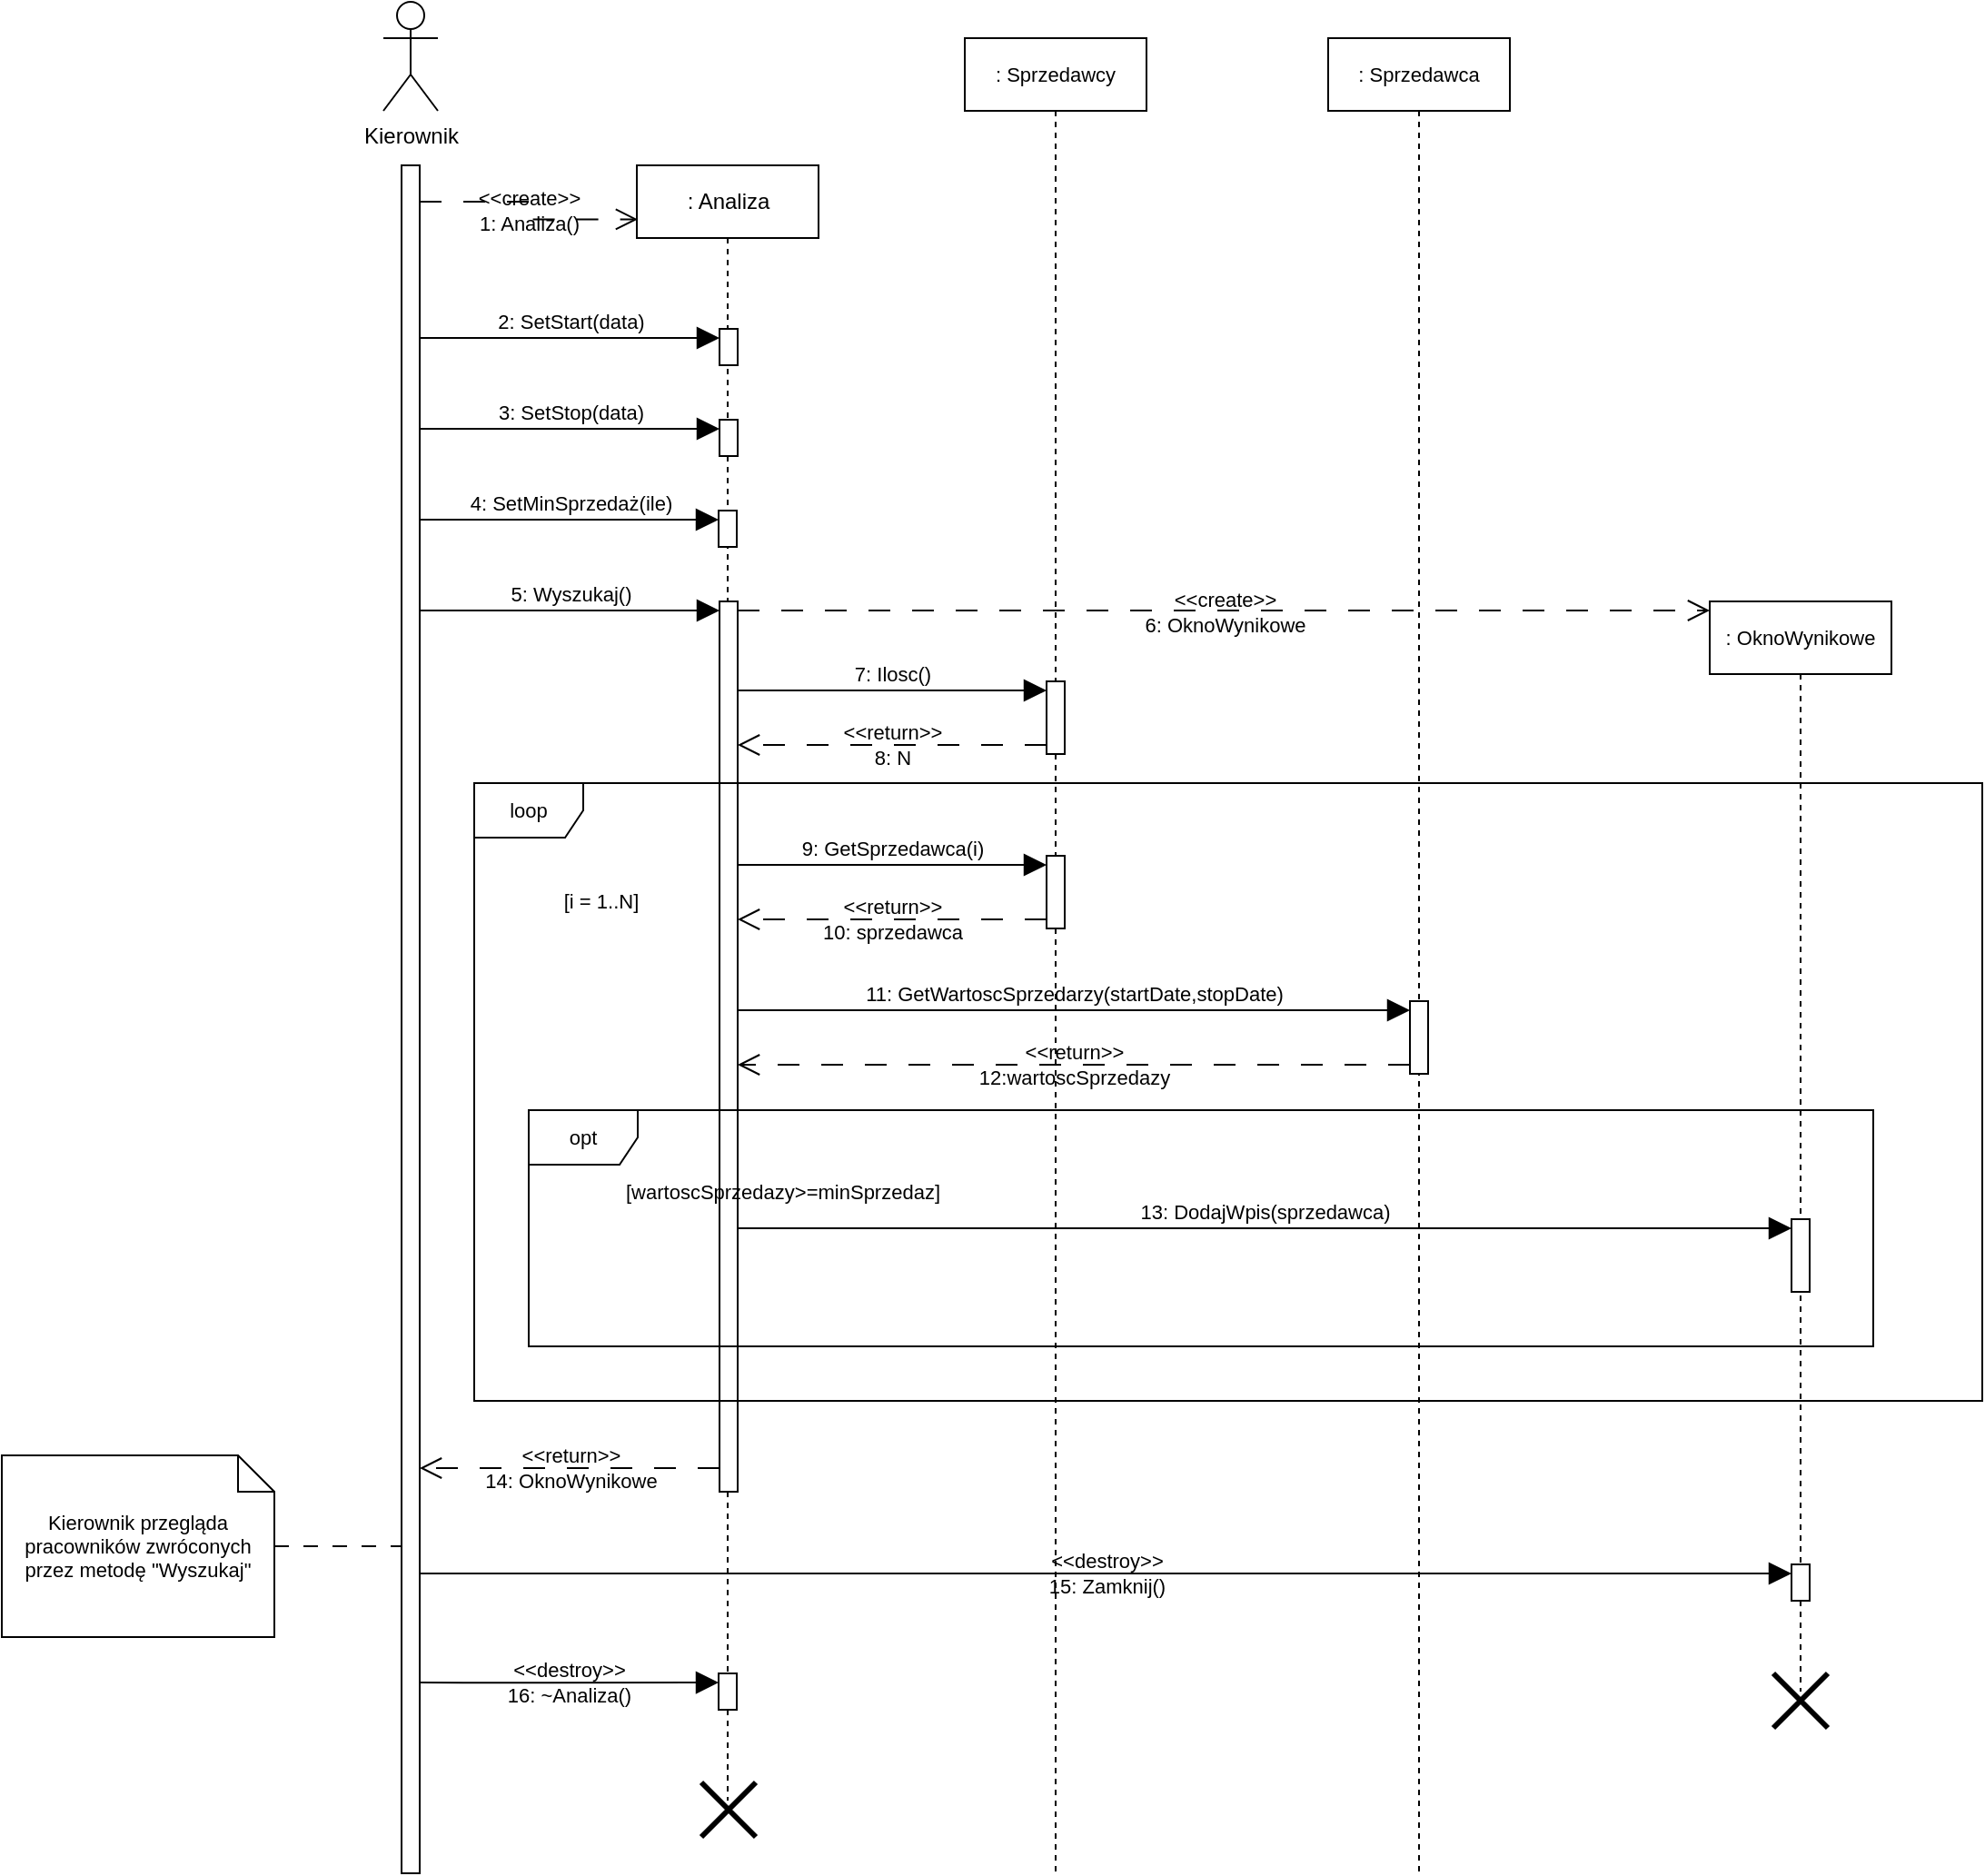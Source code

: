 <mxfile version="24.2.5" type="github">
  <diagram name="Strona-1" id="6HEF1GnL_TAOPBPJePpq">
    <mxGraphModel dx="2610" dy="774" grid="1" gridSize="10" guides="1" tooltips="1" connect="1" arrows="1" fold="1" page="1" pageScale="1" pageWidth="1169" pageHeight="827" math="0" shadow="0">
      <root>
        <mxCell id="0" />
        <mxCell id="1" parent="0" />
        <mxCell id="hnexhWfBX2Nl8GVU3vhV-1" value="Kierownik" style="shape=umlActor;verticalLabelPosition=bottom;verticalAlign=top;html=1;" parent="1" vertex="1">
          <mxGeometry x="100" y="20" width="30" height="60" as="geometry" />
        </mxCell>
        <mxCell id="hnexhWfBX2Nl8GVU3vhV-5" value="&amp;lt;&amp;lt;create&amp;gt;&amp;gt;&lt;div&gt;1: Analiza()&lt;/div&gt;" style="edgeStyle=orthogonalEdgeStyle;rounded=0;orthogonalLoop=1;jettySize=auto;html=1;curved=0;entryX=0.005;entryY=0.033;entryDx=0;entryDy=0;entryPerimeter=0;endArrow=open;endFill=0;endSize=10;labelBackgroundColor=none;dashed=1;dashPattern=12 12;" parent="1" source="hnexhWfBX2Nl8GVU3vhV-2" target="hnexhWfBX2Nl8GVU3vhV-6" edge="1">
          <mxGeometry relative="1" as="geometry">
            <mxPoint x="230" y="110" as="targetPoint" />
            <Array as="points">
              <mxPoint x="180" y="130" />
            </Array>
          </mxGeometry>
        </mxCell>
        <mxCell id="hnexhWfBX2Nl8GVU3vhV-2" value="" style="html=1;points=[[0,0,0,0,5],[0,1,0,0,-5],[1,0,0,0,5],[1,1,0,0,-5]];perimeter=orthogonalPerimeter;outlineConnect=0;targetShapes=umlLifeline;portConstraint=eastwest;newEdgeStyle={&quot;curved&quot;:0,&quot;rounded&quot;:0};" parent="1" vertex="1">
          <mxGeometry x="110" y="110" width="10" height="940" as="geometry" />
        </mxCell>
        <mxCell id="hnexhWfBX2Nl8GVU3vhV-6" value=": Analiza" style="shape=umlLifeline;perimeter=lifelinePerimeter;whiteSpace=wrap;html=1;container=1;dropTarget=0;collapsible=0;recursiveResize=0;outlineConnect=0;portConstraint=eastwest;newEdgeStyle={&quot;curved&quot;:0,&quot;rounded&quot;:0};" parent="1" vertex="1">
          <mxGeometry x="239.5" y="110" width="100" height="900" as="geometry" />
        </mxCell>
        <mxCell id="hnexhWfBX2Nl8GVU3vhV-7" value="" style="html=1;points=[[0,0,0,0,5],[0,1,0,0,-5],[1,0,0,0,5],[1,1,0,0,-5]];perimeter=orthogonalPerimeter;outlineConnect=0;targetShapes=umlLifeline;portConstraint=eastwest;newEdgeStyle={&quot;curved&quot;:0,&quot;rounded&quot;:0};" parent="hnexhWfBX2Nl8GVU3vhV-6" vertex="1">
          <mxGeometry x="45.5" y="90" width="10" height="20" as="geometry" />
        </mxCell>
        <mxCell id="hnexhWfBX2Nl8GVU3vhV-11" value="" style="html=1;points=[[0,0,0,0,5],[0,1,0,0,-5],[1,0,0,0,5],[1,1,0,0,-5]];perimeter=orthogonalPerimeter;outlineConnect=0;targetShapes=umlLifeline;portConstraint=eastwest;newEdgeStyle={&quot;curved&quot;:0,&quot;rounded&quot;:0};" parent="hnexhWfBX2Nl8GVU3vhV-6" vertex="1">
          <mxGeometry x="45.5" y="140" width="10" height="20" as="geometry" />
        </mxCell>
        <mxCell id="hnexhWfBX2Nl8GVU3vhV-13" value="" style="html=1;points=[[0,0,0,0,5],[0,1,0,0,-5],[1,0,0,0,5],[1,1,0,0,-5]];perimeter=orthogonalPerimeter;outlineConnect=0;targetShapes=umlLifeline;portConstraint=eastwest;newEdgeStyle={&quot;curved&quot;:0,&quot;rounded&quot;:0};" parent="hnexhWfBX2Nl8GVU3vhV-6" vertex="1">
          <mxGeometry x="45" y="190" width="10" height="20" as="geometry" />
        </mxCell>
        <mxCell id="hnexhWfBX2Nl8GVU3vhV-21" value="&amp;lt;&amp;lt;create&amp;gt;&amp;gt;&lt;div&gt;6: OknoWynikowe&lt;/div&gt;" style="edgeStyle=orthogonalEdgeStyle;curved=0;rounded=0;orthogonalLoop=1;jettySize=auto;html=1;exitX=1;exitY=0;exitDx=0;exitDy=5;exitPerimeter=0;strokeColor=default;align=center;verticalAlign=middle;fontFamily=Helvetica;fontSize=11;fontColor=default;labelBackgroundColor=none;endArrow=open;endFill=0;endSize=10;dashed=1;dashPattern=12 12;" parent="hnexhWfBX2Nl8GVU3vhV-6" source="hnexhWfBX2Nl8GVU3vhV-15" edge="1">
          <mxGeometry relative="1" as="geometry">
            <mxPoint x="590.5" y="245" as="targetPoint" />
          </mxGeometry>
        </mxCell>
        <mxCell id="hnexhWfBX2Nl8GVU3vhV-15" value="" style="html=1;points=[[0,0,0,0,5],[0,1,0,0,-5],[1,0,0,0,5],[1,1,0,0,-5]];perimeter=orthogonalPerimeter;outlineConnect=0;targetShapes=umlLifeline;portConstraint=eastwest;newEdgeStyle={&quot;curved&quot;:0,&quot;rounded&quot;:0};fontFamily=Helvetica;fontSize=11;fontColor=default;labelBackgroundColor=none;" parent="hnexhWfBX2Nl8GVU3vhV-6" vertex="1">
          <mxGeometry x="45.5" y="240" width="10" height="490" as="geometry" />
        </mxCell>
        <mxCell id="hnexhWfBX2Nl8GVU3vhV-44" value="" style="html=1;points=[[0,0,0,0,5],[0,1,0,0,-5],[1,0,0,0,5],[1,1,0,0,-5]];perimeter=orthogonalPerimeter;outlineConnect=0;targetShapes=umlLifeline;portConstraint=eastwest;newEdgeStyle={&quot;curved&quot;:0,&quot;rounded&quot;:0};" parent="hnexhWfBX2Nl8GVU3vhV-6" vertex="1">
          <mxGeometry x="45" y="830" width="10" height="20" as="geometry" />
        </mxCell>
        <mxCell id="hnexhWfBX2Nl8GVU3vhV-8" value="2: SetStart(data)" style="edgeStyle=orthogonalEdgeStyle;rounded=0;orthogonalLoop=1;jettySize=auto;html=1;curved=0;entryX=0;entryY=0;entryDx=0;entryDy=5;entryPerimeter=0;endArrow=block;endFill=1;endSize=10;labelBackgroundColor=none;verticalAlign=bottom;" parent="1" source="hnexhWfBX2Nl8GVU3vhV-2" target="hnexhWfBX2Nl8GVU3vhV-7" edge="1">
          <mxGeometry relative="1" as="geometry">
            <Array as="points">
              <mxPoint x="180" y="205" />
              <mxPoint x="180" y="205" />
            </Array>
          </mxGeometry>
        </mxCell>
        <mxCell id="hnexhWfBX2Nl8GVU3vhV-12" value="3: SetStop(data)" style="edgeStyle=orthogonalEdgeStyle;curved=0;rounded=0;orthogonalLoop=1;jettySize=auto;html=1;entryX=0;entryY=0;entryDx=0;entryDy=5;entryPerimeter=0;strokeColor=default;align=center;verticalAlign=bottom;fontFamily=Helvetica;fontSize=11;fontColor=default;labelBackgroundColor=none;endArrow=block;endFill=1;endSize=10;" parent="1" source="hnexhWfBX2Nl8GVU3vhV-2" target="hnexhWfBX2Nl8GVU3vhV-11" edge="1">
          <mxGeometry relative="1" as="geometry">
            <Array as="points">
              <mxPoint x="180" y="255" />
              <mxPoint x="180" y="255" />
            </Array>
          </mxGeometry>
        </mxCell>
        <mxCell id="hnexhWfBX2Nl8GVU3vhV-14" value="4: SetMinSprzedaż(ile)" style="edgeStyle=orthogonalEdgeStyle;curved=0;rounded=0;orthogonalLoop=1;jettySize=auto;html=1;entryX=0;entryY=0;entryDx=0;entryDy=5;entryPerimeter=0;strokeColor=default;align=center;verticalAlign=bottom;fontFamily=Helvetica;fontSize=11;fontColor=default;labelBackgroundColor=none;endArrow=block;endFill=1;endSize=10;" parent="1" source="hnexhWfBX2Nl8GVU3vhV-2" target="hnexhWfBX2Nl8GVU3vhV-13" edge="1">
          <mxGeometry relative="1" as="geometry">
            <Array as="points">
              <mxPoint x="170" y="305" />
              <mxPoint x="170" y="305" />
            </Array>
          </mxGeometry>
        </mxCell>
        <mxCell id="hnexhWfBX2Nl8GVU3vhV-16" value="5: Wyszukaj()" style="edgeStyle=orthogonalEdgeStyle;curved=0;rounded=0;orthogonalLoop=1;jettySize=auto;html=1;entryX=0;entryY=0;entryDx=0;entryDy=5;entryPerimeter=0;strokeColor=default;align=center;verticalAlign=bottom;fontFamily=Helvetica;fontSize=11;fontColor=default;labelBackgroundColor=none;endArrow=block;endFill=1;endSize=10;" parent="1" source="hnexhWfBX2Nl8GVU3vhV-2" target="hnexhWfBX2Nl8GVU3vhV-15" edge="1">
          <mxGeometry relative="1" as="geometry">
            <Array as="points">
              <mxPoint x="160" y="355" />
              <mxPoint x="160" y="355" />
            </Array>
          </mxGeometry>
        </mxCell>
        <mxCell id="hnexhWfBX2Nl8GVU3vhV-17" value=": Sprzedawcy" style="shape=umlLifeline;perimeter=lifelinePerimeter;whiteSpace=wrap;html=1;container=1;dropTarget=0;collapsible=0;recursiveResize=0;outlineConnect=0;portConstraint=eastwest;newEdgeStyle={&quot;curved&quot;:0,&quot;rounded&quot;:0};fontFamily=Helvetica;fontSize=11;fontColor=default;labelBackgroundColor=none;" parent="1" vertex="1">
          <mxGeometry x="420" y="40" width="100" height="1010" as="geometry" />
        </mxCell>
        <mxCell id="hnexhWfBX2Nl8GVU3vhV-19" value=": Sprzedawca" style="shape=umlLifeline;perimeter=lifelinePerimeter;whiteSpace=wrap;html=1;container=1;dropTarget=0;collapsible=0;recursiveResize=0;outlineConnect=0;portConstraint=eastwest;newEdgeStyle={&quot;curved&quot;:0,&quot;rounded&quot;:0};fontFamily=Helvetica;fontSize=11;fontColor=default;labelBackgroundColor=none;" parent="1" vertex="1">
          <mxGeometry x="620" y="40" width="100" height="1010" as="geometry" />
        </mxCell>
        <mxCell id="hnexhWfBX2Nl8GVU3vhV-20" value=": OknoWynikowe" style="shape=umlLifeline;perimeter=lifelinePerimeter;whiteSpace=wrap;html=1;container=1;dropTarget=0;collapsible=0;recursiveResize=0;outlineConnect=0;portConstraint=eastwest;newEdgeStyle={&quot;curved&quot;:0,&quot;rounded&quot;:0};fontFamily=Helvetica;fontSize=11;fontColor=default;labelBackgroundColor=none;" parent="1" vertex="1">
          <mxGeometry x="830" y="350" width="100" height="600" as="geometry" />
        </mxCell>
        <mxCell id="hnexhWfBX2Nl8GVU3vhV-42" value="" style="html=1;points=[[0,0,0,0,5],[0,1,0,0,-5],[1,0,0,0,5],[1,1,0,0,-5]];perimeter=orthogonalPerimeter;outlineConnect=0;targetShapes=umlLifeline;portConstraint=eastwest;newEdgeStyle={&quot;curved&quot;:0,&quot;rounded&quot;:0};" parent="hnexhWfBX2Nl8GVU3vhV-20" vertex="1">
          <mxGeometry x="45" y="530" width="10" height="20" as="geometry" />
        </mxCell>
        <mxCell id="hnexhWfBX2Nl8GVU3vhV-27" value="loop" style="shape=umlFrame;whiteSpace=wrap;html=1;pointerEvents=0;fontFamily=Helvetica;fontSize=11;fontColor=default;labelBackgroundColor=none;" parent="1" vertex="1">
          <mxGeometry x="150" y="450" width="830" height="340" as="geometry" />
        </mxCell>
        <mxCell id="hnexhWfBX2Nl8GVU3vhV-28" value="[i = 1..N]" style="text;strokeColor=none;align=center;fillColor=none;html=1;verticalAlign=middle;whiteSpace=wrap;rounded=0;fontFamily=Helvetica;fontSize=11;fontColor=default;labelBackgroundColor=none;" parent="1" vertex="1">
          <mxGeometry x="190" y="500" width="60" height="30" as="geometry" />
        </mxCell>
        <mxCell id="hnexhWfBX2Nl8GVU3vhV-34" value="" style="html=1;points=[[0,0,0,0,5],[0,1,0,0,-5],[1,0,0,0,5],[1,1,0,0,-5]];perimeter=orthogonalPerimeter;outlineConnect=0;targetShapes=umlLifeline;portConstraint=eastwest;newEdgeStyle={&quot;curved&quot;:0,&quot;rounded&quot;:0};fontFamily=Helvetica;fontSize=11;fontColor=default;labelBackgroundColor=none;" parent="1" vertex="1">
          <mxGeometry x="875" y="690" width="10" height="40" as="geometry" />
        </mxCell>
        <mxCell id="hnexhWfBX2Nl8GVU3vhV-35" value="opt" style="shape=umlFrame;whiteSpace=wrap;html=1;pointerEvents=0;fontFamily=Helvetica;fontSize=11;fontColor=default;labelBackgroundColor=none;" parent="1" vertex="1">
          <mxGeometry x="180" y="630" width="740" height="130" as="geometry" />
        </mxCell>
        <mxCell id="hnexhWfBX2Nl8GVU3vhV-36" value="[wartoscSprzedazy&amp;gt;=minSprzedaz]" style="text;strokeColor=none;align=center;fillColor=none;html=1;verticalAlign=middle;whiteSpace=wrap;rounded=0;fontFamily=Helvetica;fontSize=11;fontColor=default;labelBackgroundColor=none;" parent="1" vertex="1">
          <mxGeometry x="230" y="660" width="180" height="30" as="geometry" />
        </mxCell>
        <mxCell id="hnexhWfBX2Nl8GVU3vhV-37" value="13: DodajWpis(sprzedawca)" style="edgeStyle=orthogonalEdgeStyle;curved=0;rounded=0;orthogonalLoop=1;jettySize=auto;html=1;entryX=0;entryY=0;entryDx=0;entryDy=5;entryPerimeter=0;strokeColor=default;align=center;verticalAlign=bottom;fontFamily=Helvetica;fontSize=11;fontColor=default;labelBackgroundColor=none;endArrow=block;endFill=1;endSize=10;" parent="1" target="hnexhWfBX2Nl8GVU3vhV-34" edge="1">
          <mxGeometry relative="1" as="geometry">
            <Array as="points">
              <mxPoint x="430" y="695" />
              <mxPoint x="430" y="695" />
            </Array>
            <mxPoint x="295" y="695" as="sourcePoint" />
          </mxGeometry>
        </mxCell>
        <mxCell id="hnexhWfBX2Nl8GVU3vhV-38" value="&amp;lt;&amp;lt;return&amp;gt;&amp;gt;&lt;div&gt;14: OknoWynikowe&lt;/div&gt;" style="edgeStyle=orthogonalEdgeStyle;curved=0;rounded=0;orthogonalLoop=1;jettySize=auto;html=1;exitX=0;exitY=1;exitDx=0;exitDy=-5;exitPerimeter=0;strokeColor=default;align=center;verticalAlign=middle;fontFamily=Helvetica;fontSize=11;fontColor=default;labelBackgroundColor=none;endArrow=open;endFill=0;endSize=10;dashed=1;dashPattern=12 12;" parent="1" edge="1">
          <mxGeometry relative="1" as="geometry">
            <Array as="points">
              <mxPoint x="200" y="827" />
              <mxPoint x="200" y="827" />
            </Array>
            <mxPoint x="285" y="827" as="sourcePoint" />
            <mxPoint x="120" y="827" as="targetPoint" />
          </mxGeometry>
        </mxCell>
        <mxCell id="hnexhWfBX2Nl8GVU3vhV-40" style="edgeStyle=orthogonalEdgeStyle;curved=0;rounded=0;orthogonalLoop=1;jettySize=auto;html=1;strokeColor=default;align=center;verticalAlign=bottom;fontFamily=Helvetica;fontSize=11;fontColor=default;labelBackgroundColor=none;endArrow=none;endFill=0;endSize=10;dashed=1;dashPattern=8 8;" parent="1" source="hnexhWfBX2Nl8GVU3vhV-39" edge="1">
          <mxGeometry relative="1" as="geometry">
            <Array as="points">
              <mxPoint x="70" y="870" />
              <mxPoint x="70" y="870" />
            </Array>
            <mxPoint x="110" y="870" as="targetPoint" />
          </mxGeometry>
        </mxCell>
        <mxCell id="hnexhWfBX2Nl8GVU3vhV-39" value="Kierownik przegląda pracowników zwróconych przez metodę &quot;Wyszukaj&quot;" style="shape=note;size=20;whiteSpace=wrap;html=1;fontFamily=Helvetica;fontSize=11;fontColor=default;labelBackgroundColor=none;" parent="1" vertex="1">
          <mxGeometry x="-110" y="820" width="150" height="100" as="geometry" />
        </mxCell>
        <mxCell id="hnexhWfBX2Nl8GVU3vhV-43" value="&amp;lt;&amp;lt;destroy&amp;gt;&amp;gt;&lt;div&gt;15: Zamknij()&lt;/div&gt;" style="edgeStyle=orthogonalEdgeStyle;curved=0;rounded=0;orthogonalLoop=1;jettySize=auto;html=1;entryX=0;entryY=0;entryDx=0;entryDy=5;entryPerimeter=0;strokeColor=default;align=center;verticalAlign=middle;fontFamily=Helvetica;fontSize=11;fontColor=default;labelBackgroundColor=none;endArrow=block;endFill=1;endSize=10;" parent="1" target="hnexhWfBX2Nl8GVU3vhV-42" edge="1">
          <mxGeometry relative="1" as="geometry">
            <Array as="points">
              <mxPoint x="470" y="885" />
              <mxPoint x="470" y="885" />
            </Array>
            <mxPoint x="120" y="885" as="sourcePoint" />
          </mxGeometry>
        </mxCell>
        <mxCell id="hnexhWfBX2Nl8GVU3vhV-45" value="&amp;lt;&amp;lt;destroy&amp;gt;&amp;gt;&lt;div&gt;16: ~Analiza()&lt;/div&gt;" style="edgeStyle=orthogonalEdgeStyle;curved=0;rounded=0;orthogonalLoop=1;jettySize=auto;html=1;entryX=0;entryY=0;entryDx=0;entryDy=5;entryPerimeter=0;strokeColor=default;align=center;verticalAlign=middle;fontFamily=Helvetica;fontSize=11;fontColor=default;labelBackgroundColor=none;endArrow=block;endFill=1;endSize=10;" parent="1" target="hnexhWfBX2Nl8GVU3vhV-44" edge="1">
          <mxGeometry relative="1" as="geometry">
            <mxPoint x="120" y="945.053" as="sourcePoint" />
            <Array as="points">
              <mxPoint x="190" y="945" />
              <mxPoint x="190" y="945" />
            </Array>
          </mxGeometry>
        </mxCell>
        <mxCell id="hnexhWfBX2Nl8GVU3vhV-47" value="" style="shape=umlDestroy;whiteSpace=wrap;html=1;strokeWidth=3;targetShapes=umlLifeline;fontFamily=Helvetica;fontSize=11;fontColor=default;labelBackgroundColor=none;" parent="1" vertex="1">
          <mxGeometry x="865" y="940" width="30" height="30" as="geometry" />
        </mxCell>
        <mxCell id="hnexhWfBX2Nl8GVU3vhV-46" value="" style="shape=umlDestroy;whiteSpace=wrap;html=1;strokeWidth=3;targetShapes=umlLifeline;fontFamily=Helvetica;fontSize=11;fontColor=default;labelBackgroundColor=none;" parent="1" vertex="1">
          <mxGeometry x="275" y="1000" width="30" height="30" as="geometry" />
        </mxCell>
        <mxCell id="hnexhWfBX2Nl8GVU3vhV-22" value="" style="html=1;points=[[0,0,0,0,5],[0,1,0,0,-5],[1,0,0,0,5],[1,1,0,0,-5]];perimeter=orthogonalPerimeter;outlineConnect=0;targetShapes=umlLifeline;portConstraint=eastwest;newEdgeStyle={&quot;curved&quot;:0,&quot;rounded&quot;:0};fontFamily=Helvetica;fontSize=11;fontColor=default;labelBackgroundColor=none;" parent="1" vertex="1">
          <mxGeometry x="465" y="394" width="10" height="40" as="geometry" />
        </mxCell>
        <mxCell id="hnexhWfBX2Nl8GVU3vhV-23" value="7: Ilosc()" style="edgeStyle=orthogonalEdgeStyle;curved=0;rounded=0;orthogonalLoop=1;jettySize=auto;html=1;entryX=0;entryY=0;entryDx=0;entryDy=5;entryPerimeter=0;strokeColor=default;align=center;verticalAlign=bottom;fontFamily=Helvetica;fontSize=11;fontColor=default;labelBackgroundColor=none;endArrow=block;endFill=1;endSize=10;" parent="1" target="hnexhWfBX2Nl8GVU3vhV-22" edge="1">
          <mxGeometry relative="1" as="geometry">
            <mxPoint x="295" y="399.0" as="sourcePoint" />
            <Array as="points">
              <mxPoint x="370" y="399" />
              <mxPoint x="370" y="399" />
            </Array>
          </mxGeometry>
        </mxCell>
        <mxCell id="hnexhWfBX2Nl8GVU3vhV-24" value="&amp;lt;&amp;lt;return&amp;gt;&amp;gt;&lt;div&gt;8: N&lt;/div&gt;" style="edgeStyle=orthogonalEdgeStyle;curved=0;rounded=0;orthogonalLoop=1;jettySize=auto;html=1;exitX=0;exitY=1;exitDx=0;exitDy=-5;exitPerimeter=0;strokeColor=default;align=center;verticalAlign=middle;fontFamily=Helvetica;fontSize=11;fontColor=default;labelBackgroundColor=none;endArrow=open;endFill=0;endSize=10;dashed=1;dashPattern=12 12;" parent="1" source="hnexhWfBX2Nl8GVU3vhV-22" edge="1">
          <mxGeometry relative="1" as="geometry">
            <mxPoint x="295" y="429.0" as="targetPoint" />
            <Array as="points">
              <mxPoint x="410" y="429" />
              <mxPoint x="410" y="429" />
            </Array>
          </mxGeometry>
        </mxCell>
        <mxCell id="hnexhWfBX2Nl8GVU3vhV-25" value="" style="html=1;points=[[0,0,0,0,5],[0,1,0,0,-5],[1,0,0,0,5],[1,1,0,0,-5]];perimeter=orthogonalPerimeter;outlineConnect=0;targetShapes=umlLifeline;portConstraint=eastwest;newEdgeStyle={&quot;curved&quot;:0,&quot;rounded&quot;:0};fontFamily=Helvetica;fontSize=11;fontColor=default;labelBackgroundColor=none;" parent="1" vertex="1">
          <mxGeometry x="465" y="490" width="10" height="40" as="geometry" />
        </mxCell>
        <mxCell id="hnexhWfBX2Nl8GVU3vhV-26" value="9: GetSprzedawca(i)" style="edgeStyle=orthogonalEdgeStyle;curved=0;rounded=0;orthogonalLoop=1;jettySize=auto;html=1;entryX=0;entryY=0;entryDx=0;entryDy=5;entryPerimeter=0;strokeColor=default;align=center;verticalAlign=bottom;fontFamily=Helvetica;fontSize=11;fontColor=default;labelBackgroundColor=none;endArrow=block;endFill=1;endSize=10;" parent="1" target="hnexhWfBX2Nl8GVU3vhV-25" edge="1">
          <mxGeometry relative="1" as="geometry">
            <mxPoint x="295" y="495.0" as="sourcePoint" />
            <Array as="points">
              <mxPoint x="340" y="495" />
              <mxPoint x="340" y="495" />
            </Array>
          </mxGeometry>
        </mxCell>
        <mxCell id="hnexhWfBX2Nl8GVU3vhV-29" value="&amp;lt;&amp;lt;return&amp;gt;&amp;gt;&lt;div&gt;10: sprzedawca&lt;/div&gt;" style="edgeStyle=orthogonalEdgeStyle;curved=0;rounded=0;orthogonalLoop=1;jettySize=auto;html=1;exitX=0;exitY=1;exitDx=0;exitDy=-5;exitPerimeter=0;strokeColor=default;align=center;verticalAlign=middle;fontFamily=Helvetica;fontSize=11;fontColor=default;labelBackgroundColor=none;endArrow=open;endFill=0;endSize=10;dashed=1;dashPattern=12 12;" parent="1" source="hnexhWfBX2Nl8GVU3vhV-25" edge="1">
          <mxGeometry relative="1" as="geometry">
            <Array as="points">
              <mxPoint x="330" y="525" />
              <mxPoint x="330" y="525" />
            </Array>
            <mxPoint x="295" y="525" as="targetPoint" />
          </mxGeometry>
        </mxCell>
        <mxCell id="hnexhWfBX2Nl8GVU3vhV-33" value="&amp;lt;&amp;lt;return&amp;gt;&amp;gt;&lt;div&gt;12:wartoscSprzedazy&lt;/div&gt;" style="edgeStyle=orthogonalEdgeStyle;curved=0;rounded=0;orthogonalLoop=1;jettySize=auto;html=1;exitX=0;exitY=1;exitDx=0;exitDy=-5;exitPerimeter=0;strokeColor=default;align=center;verticalAlign=middle;fontFamily=Helvetica;fontSize=11;fontColor=default;labelBackgroundColor=none;endArrow=open;endFill=0;endSize=10;dashed=1;dashPattern=12 12;" parent="1" source="hnexhWfBX2Nl8GVU3vhV-30" edge="1">
          <mxGeometry relative="1" as="geometry">
            <Array as="points">
              <mxPoint x="390" y="605" />
              <mxPoint x="390" y="605" />
            </Array>
            <mxPoint x="295" y="605" as="targetPoint" />
          </mxGeometry>
        </mxCell>
        <mxCell id="hnexhWfBX2Nl8GVU3vhV-30" value="" style="html=1;points=[[0,0,0,0,5],[0,1,0,0,-5],[1,0,0,0,5],[1,1,0,0,-5]];perimeter=orthogonalPerimeter;outlineConnect=0;targetShapes=umlLifeline;portConstraint=eastwest;newEdgeStyle={&quot;curved&quot;:0,&quot;rounded&quot;:0};fontFamily=Helvetica;fontSize=11;fontColor=default;labelBackgroundColor=none;" parent="1" vertex="1">
          <mxGeometry x="665" y="570" width="10" height="40" as="geometry" />
        </mxCell>
        <mxCell id="hnexhWfBX2Nl8GVU3vhV-32" value="11: GetWartoscSprzedarzy(startDate,stopDate)" style="edgeStyle=orthogonalEdgeStyle;curved=0;rounded=0;orthogonalLoop=1;jettySize=auto;html=1;entryX=0;entryY=0;entryDx=0;entryDy=5;entryPerimeter=0;strokeColor=default;align=center;verticalAlign=bottom;fontFamily=Helvetica;fontSize=11;fontColor=default;labelBackgroundColor=none;endArrow=block;endFill=1;endSize=10;" parent="1" target="hnexhWfBX2Nl8GVU3vhV-30" edge="1">
          <mxGeometry relative="1" as="geometry">
            <Array as="points">
              <mxPoint x="390" y="575" />
              <mxPoint x="390" y="575" />
            </Array>
            <mxPoint x="295" y="575" as="sourcePoint" />
          </mxGeometry>
        </mxCell>
      </root>
    </mxGraphModel>
  </diagram>
</mxfile>
